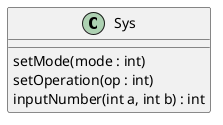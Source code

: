 @startuml
class Sys   {
    setMode(mode : int)
    setOperation(op : int)
    inputNumber(int a, int b) : int
}
@enduml